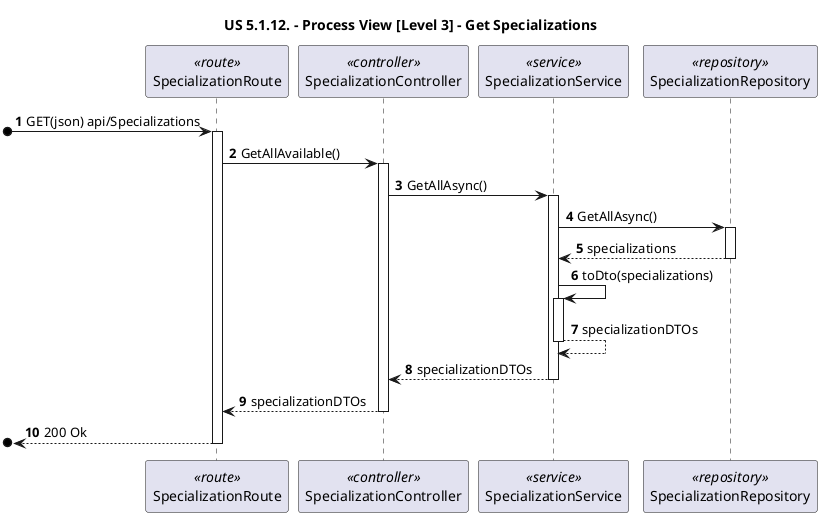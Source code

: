 @startuml

title "US 5.1.12. - Process View [Level 3] - Get Specializations"

autonumber
participant "SpecializationRoute" as ROUTE <<route>>
participant "SpecializationController" as CTRL <<controller>>
participant "SpecializationService" as SVC <<service>>
participant "SpecializationDTO" as SVC <<dto>>
participant "SpecializationRepository" as REPO <<repository>>

[o-> ROUTE: GET(json) api/Specializations
activate ROUTE

ROUTE -> CTRL: GetAllAvailable()
activate CTRL

CTRL -> SVC: GetAllAsync()
activate SVC

SVC -> REPO : GetAllAsync()
activate REPO
REPO --> SVC : specializations
deactivate REPO

SVC -> SVC: toDto(specializations)
activate SVC
SVC --> SVC: specializationDTOs
deactivate SVC

SVC --> CTRL: specializationDTOs
deactivate SVC
CTRL --> ROUTE: specializationDTOs
deactivate CTRL
[o<-- ROUTE: 200 Ok
deactivate ROUTE
@enduml